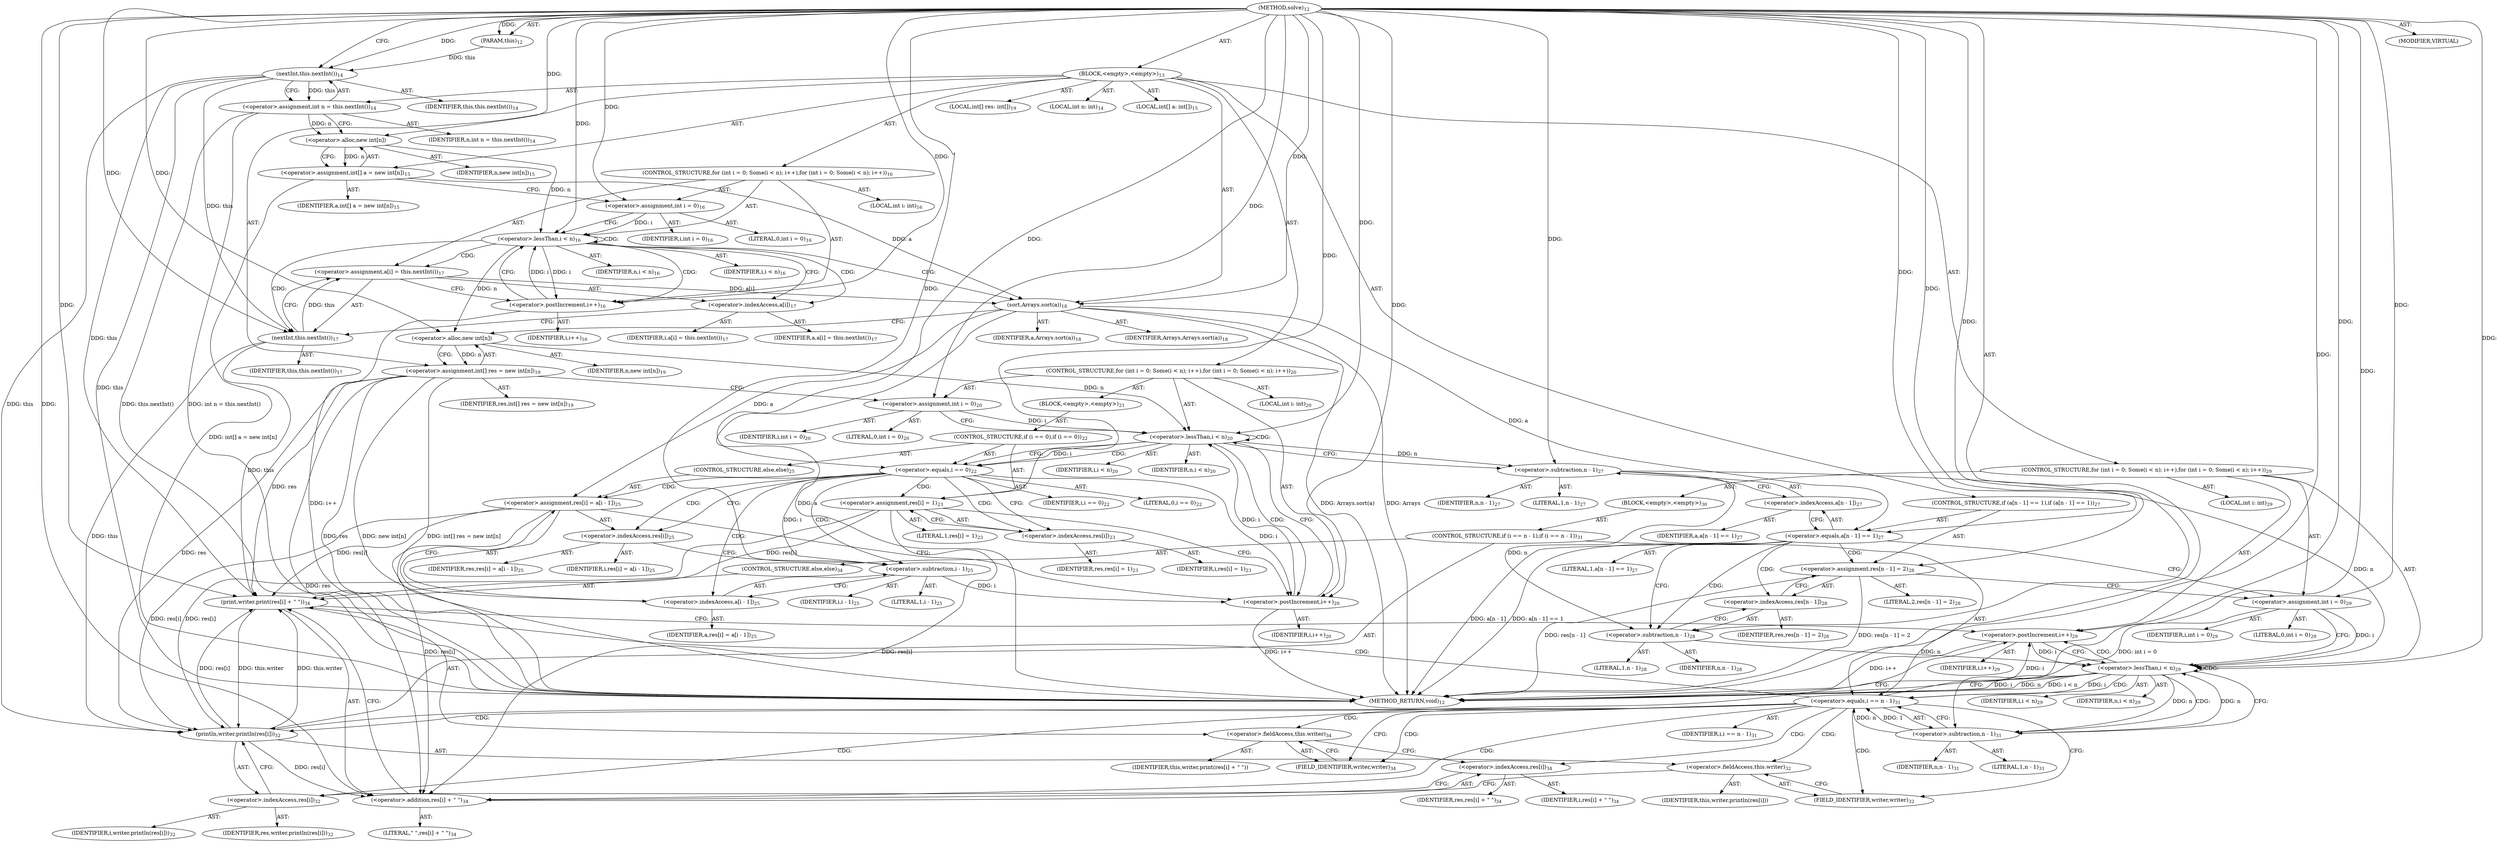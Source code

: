 digraph "solve" {  
"32" [label = <(METHOD,solve)<SUB>12</SUB>> ]
"4" [label = <(PARAM,this)<SUB>12</SUB>> ]
"33" [label = <(BLOCK,&lt;empty&gt;,&lt;empty&gt;)<SUB>13</SUB>> ]
"34" [label = <(LOCAL,int n: int)<SUB>14</SUB>> ]
"35" [label = <(&lt;operator&gt;.assignment,int n = this.nextInt())<SUB>14</SUB>> ]
"36" [label = <(IDENTIFIER,n,int n = this.nextInt())<SUB>14</SUB>> ]
"37" [label = <(nextInt,this.nextInt())<SUB>14</SUB>> ]
"3" [label = <(IDENTIFIER,this,this.nextInt())<SUB>14</SUB>> ]
"38" [label = <(LOCAL,int[] a: int[])<SUB>15</SUB>> ]
"39" [label = <(&lt;operator&gt;.assignment,int[] a = new int[n])<SUB>15</SUB>> ]
"40" [label = <(IDENTIFIER,a,int[] a = new int[n])<SUB>15</SUB>> ]
"41" [label = <(&lt;operator&gt;.alloc,new int[n])> ]
"42" [label = <(IDENTIFIER,n,new int[n])<SUB>15</SUB>> ]
"43" [label = <(CONTROL_STRUCTURE,for (int i = 0; Some(i &lt; n); i++),for (int i = 0; Some(i &lt; n); i++))<SUB>16</SUB>> ]
"44" [label = <(LOCAL,int i: int)<SUB>16</SUB>> ]
"45" [label = <(&lt;operator&gt;.assignment,int i = 0)<SUB>16</SUB>> ]
"46" [label = <(IDENTIFIER,i,int i = 0)<SUB>16</SUB>> ]
"47" [label = <(LITERAL,0,int i = 0)<SUB>16</SUB>> ]
"48" [label = <(&lt;operator&gt;.lessThan,i &lt; n)<SUB>16</SUB>> ]
"49" [label = <(IDENTIFIER,i,i &lt; n)<SUB>16</SUB>> ]
"50" [label = <(IDENTIFIER,n,i &lt; n)<SUB>16</SUB>> ]
"51" [label = <(&lt;operator&gt;.postIncrement,i++)<SUB>16</SUB>> ]
"52" [label = <(IDENTIFIER,i,i++)<SUB>16</SUB>> ]
"53" [label = <(&lt;operator&gt;.assignment,a[i] = this.nextInt())<SUB>17</SUB>> ]
"54" [label = <(&lt;operator&gt;.indexAccess,a[i])<SUB>17</SUB>> ]
"55" [label = <(IDENTIFIER,a,a[i] = this.nextInt())<SUB>17</SUB>> ]
"56" [label = <(IDENTIFIER,i,a[i] = this.nextInt())<SUB>17</SUB>> ]
"57" [label = <(nextInt,this.nextInt())<SUB>17</SUB>> ]
"5" [label = <(IDENTIFIER,this,this.nextInt())<SUB>17</SUB>> ]
"58" [label = <(sort,Arrays.sort(a))<SUB>18</SUB>> ]
"59" [label = <(IDENTIFIER,Arrays,Arrays.sort(a))<SUB>18</SUB>> ]
"60" [label = <(IDENTIFIER,a,Arrays.sort(a))<SUB>18</SUB>> ]
"61" [label = <(LOCAL,int[] res: int[])<SUB>19</SUB>> ]
"62" [label = <(&lt;operator&gt;.assignment,int[] res = new int[n])<SUB>19</SUB>> ]
"63" [label = <(IDENTIFIER,res,int[] res = new int[n])<SUB>19</SUB>> ]
"64" [label = <(&lt;operator&gt;.alloc,new int[n])> ]
"65" [label = <(IDENTIFIER,n,new int[n])<SUB>19</SUB>> ]
"66" [label = <(CONTROL_STRUCTURE,for (int i = 0; Some(i &lt; n); i++),for (int i = 0; Some(i &lt; n); i++))<SUB>20</SUB>> ]
"67" [label = <(LOCAL,int i: int)<SUB>20</SUB>> ]
"68" [label = <(&lt;operator&gt;.assignment,int i = 0)<SUB>20</SUB>> ]
"69" [label = <(IDENTIFIER,i,int i = 0)<SUB>20</SUB>> ]
"70" [label = <(LITERAL,0,int i = 0)<SUB>20</SUB>> ]
"71" [label = <(&lt;operator&gt;.lessThan,i &lt; n)<SUB>20</SUB>> ]
"72" [label = <(IDENTIFIER,i,i &lt; n)<SUB>20</SUB>> ]
"73" [label = <(IDENTIFIER,n,i &lt; n)<SUB>20</SUB>> ]
"74" [label = <(&lt;operator&gt;.postIncrement,i++)<SUB>20</SUB>> ]
"75" [label = <(IDENTIFIER,i,i++)<SUB>20</SUB>> ]
"76" [label = <(BLOCK,&lt;empty&gt;,&lt;empty&gt;)<SUB>21</SUB>> ]
"77" [label = <(CONTROL_STRUCTURE,if (i == 0),if (i == 0))<SUB>22</SUB>> ]
"78" [label = <(&lt;operator&gt;.equals,i == 0)<SUB>22</SUB>> ]
"79" [label = <(IDENTIFIER,i,i == 0)<SUB>22</SUB>> ]
"80" [label = <(LITERAL,0,i == 0)<SUB>22</SUB>> ]
"81" [label = <(&lt;operator&gt;.assignment,res[i] = 1)<SUB>23</SUB>> ]
"82" [label = <(&lt;operator&gt;.indexAccess,res[i])<SUB>23</SUB>> ]
"83" [label = <(IDENTIFIER,res,res[i] = 1)<SUB>23</SUB>> ]
"84" [label = <(IDENTIFIER,i,res[i] = 1)<SUB>23</SUB>> ]
"85" [label = <(LITERAL,1,res[i] = 1)<SUB>23</SUB>> ]
"86" [label = <(CONTROL_STRUCTURE,else,else)<SUB>25</SUB>> ]
"87" [label = <(&lt;operator&gt;.assignment,res[i] = a[i - 1])<SUB>25</SUB>> ]
"88" [label = <(&lt;operator&gt;.indexAccess,res[i])<SUB>25</SUB>> ]
"89" [label = <(IDENTIFIER,res,res[i] = a[i - 1])<SUB>25</SUB>> ]
"90" [label = <(IDENTIFIER,i,res[i] = a[i - 1])<SUB>25</SUB>> ]
"91" [label = <(&lt;operator&gt;.indexAccess,a[i - 1])<SUB>25</SUB>> ]
"92" [label = <(IDENTIFIER,a,res[i] = a[i - 1])<SUB>25</SUB>> ]
"93" [label = <(&lt;operator&gt;.subtraction,i - 1)<SUB>25</SUB>> ]
"94" [label = <(IDENTIFIER,i,i - 1)<SUB>25</SUB>> ]
"95" [label = <(LITERAL,1,i - 1)<SUB>25</SUB>> ]
"96" [label = <(CONTROL_STRUCTURE,if (a[n - 1] == 1),if (a[n - 1] == 1))<SUB>27</SUB>> ]
"97" [label = <(&lt;operator&gt;.equals,a[n - 1] == 1)<SUB>27</SUB>> ]
"98" [label = <(&lt;operator&gt;.indexAccess,a[n - 1])<SUB>27</SUB>> ]
"99" [label = <(IDENTIFIER,a,a[n - 1] == 1)<SUB>27</SUB>> ]
"100" [label = <(&lt;operator&gt;.subtraction,n - 1)<SUB>27</SUB>> ]
"101" [label = <(IDENTIFIER,n,n - 1)<SUB>27</SUB>> ]
"102" [label = <(LITERAL,1,n - 1)<SUB>27</SUB>> ]
"103" [label = <(LITERAL,1,a[n - 1] == 1)<SUB>27</SUB>> ]
"104" [label = <(&lt;operator&gt;.assignment,res[n - 1] = 2)<SUB>28</SUB>> ]
"105" [label = <(&lt;operator&gt;.indexAccess,res[n - 1])<SUB>28</SUB>> ]
"106" [label = <(IDENTIFIER,res,res[n - 1] = 2)<SUB>28</SUB>> ]
"107" [label = <(&lt;operator&gt;.subtraction,n - 1)<SUB>28</SUB>> ]
"108" [label = <(IDENTIFIER,n,n - 1)<SUB>28</SUB>> ]
"109" [label = <(LITERAL,1,n - 1)<SUB>28</SUB>> ]
"110" [label = <(LITERAL,2,res[n - 1] = 2)<SUB>28</SUB>> ]
"111" [label = <(CONTROL_STRUCTURE,for (int i = 0; Some(i &lt; n); i++),for (int i = 0; Some(i &lt; n); i++))<SUB>29</SUB>> ]
"112" [label = <(LOCAL,int i: int)<SUB>29</SUB>> ]
"113" [label = <(&lt;operator&gt;.assignment,int i = 0)<SUB>29</SUB>> ]
"114" [label = <(IDENTIFIER,i,int i = 0)<SUB>29</SUB>> ]
"115" [label = <(LITERAL,0,int i = 0)<SUB>29</SUB>> ]
"116" [label = <(&lt;operator&gt;.lessThan,i &lt; n)<SUB>29</SUB>> ]
"117" [label = <(IDENTIFIER,i,i &lt; n)<SUB>29</SUB>> ]
"118" [label = <(IDENTIFIER,n,i &lt; n)<SUB>29</SUB>> ]
"119" [label = <(&lt;operator&gt;.postIncrement,i++)<SUB>29</SUB>> ]
"120" [label = <(IDENTIFIER,i,i++)<SUB>29</SUB>> ]
"121" [label = <(BLOCK,&lt;empty&gt;,&lt;empty&gt;)<SUB>30</SUB>> ]
"122" [label = <(CONTROL_STRUCTURE,if (i == n - 1),if (i == n - 1))<SUB>31</SUB>> ]
"123" [label = <(&lt;operator&gt;.equals,i == n - 1)<SUB>31</SUB>> ]
"124" [label = <(IDENTIFIER,i,i == n - 1)<SUB>31</SUB>> ]
"125" [label = <(&lt;operator&gt;.subtraction,n - 1)<SUB>31</SUB>> ]
"126" [label = <(IDENTIFIER,n,n - 1)<SUB>31</SUB>> ]
"127" [label = <(LITERAL,1,n - 1)<SUB>31</SUB>> ]
"128" [label = <(println,writer.println(res[i]))<SUB>32</SUB>> ]
"129" [label = <(&lt;operator&gt;.fieldAccess,this.writer)<SUB>32</SUB>> ]
"130" [label = <(IDENTIFIER,this,writer.println(res[i]))> ]
"131" [label = <(FIELD_IDENTIFIER,writer,writer)<SUB>32</SUB>> ]
"132" [label = <(&lt;operator&gt;.indexAccess,res[i])<SUB>32</SUB>> ]
"133" [label = <(IDENTIFIER,res,writer.println(res[i]))<SUB>32</SUB>> ]
"134" [label = <(IDENTIFIER,i,writer.println(res[i]))<SUB>32</SUB>> ]
"135" [label = <(CONTROL_STRUCTURE,else,else)<SUB>34</SUB>> ]
"136" [label = <(print,writer.print(res[i] + &quot; &quot;))<SUB>34</SUB>> ]
"137" [label = <(&lt;operator&gt;.fieldAccess,this.writer)<SUB>34</SUB>> ]
"138" [label = <(IDENTIFIER,this,writer.print(res[i] + &quot; &quot;))> ]
"139" [label = <(FIELD_IDENTIFIER,writer,writer)<SUB>34</SUB>> ]
"140" [label = <(&lt;operator&gt;.addition,res[i] + &quot; &quot;)<SUB>34</SUB>> ]
"141" [label = <(&lt;operator&gt;.indexAccess,res[i])<SUB>34</SUB>> ]
"142" [label = <(IDENTIFIER,res,res[i] + &quot; &quot;)<SUB>34</SUB>> ]
"143" [label = <(IDENTIFIER,i,res[i] + &quot; &quot;)<SUB>34</SUB>> ]
"144" [label = <(LITERAL,&quot; &quot;,res[i] + &quot; &quot;)<SUB>34</SUB>> ]
"145" [label = <(MODIFIER,VIRTUAL)> ]
"146" [label = <(METHOD_RETURN,void)<SUB>12</SUB>> ]
  "32" -> "4"  [ label = "AST: "] 
  "32" -> "33"  [ label = "AST: "] 
  "32" -> "145"  [ label = "AST: "] 
  "32" -> "146"  [ label = "AST: "] 
  "33" -> "34"  [ label = "AST: "] 
  "33" -> "35"  [ label = "AST: "] 
  "33" -> "38"  [ label = "AST: "] 
  "33" -> "39"  [ label = "AST: "] 
  "33" -> "43"  [ label = "AST: "] 
  "33" -> "58"  [ label = "AST: "] 
  "33" -> "61"  [ label = "AST: "] 
  "33" -> "62"  [ label = "AST: "] 
  "33" -> "66"  [ label = "AST: "] 
  "33" -> "96"  [ label = "AST: "] 
  "33" -> "111"  [ label = "AST: "] 
  "35" -> "36"  [ label = "AST: "] 
  "35" -> "37"  [ label = "AST: "] 
  "37" -> "3"  [ label = "AST: "] 
  "39" -> "40"  [ label = "AST: "] 
  "39" -> "41"  [ label = "AST: "] 
  "41" -> "42"  [ label = "AST: "] 
  "43" -> "44"  [ label = "AST: "] 
  "43" -> "45"  [ label = "AST: "] 
  "43" -> "48"  [ label = "AST: "] 
  "43" -> "51"  [ label = "AST: "] 
  "43" -> "53"  [ label = "AST: "] 
  "45" -> "46"  [ label = "AST: "] 
  "45" -> "47"  [ label = "AST: "] 
  "48" -> "49"  [ label = "AST: "] 
  "48" -> "50"  [ label = "AST: "] 
  "51" -> "52"  [ label = "AST: "] 
  "53" -> "54"  [ label = "AST: "] 
  "53" -> "57"  [ label = "AST: "] 
  "54" -> "55"  [ label = "AST: "] 
  "54" -> "56"  [ label = "AST: "] 
  "57" -> "5"  [ label = "AST: "] 
  "58" -> "59"  [ label = "AST: "] 
  "58" -> "60"  [ label = "AST: "] 
  "62" -> "63"  [ label = "AST: "] 
  "62" -> "64"  [ label = "AST: "] 
  "64" -> "65"  [ label = "AST: "] 
  "66" -> "67"  [ label = "AST: "] 
  "66" -> "68"  [ label = "AST: "] 
  "66" -> "71"  [ label = "AST: "] 
  "66" -> "74"  [ label = "AST: "] 
  "66" -> "76"  [ label = "AST: "] 
  "68" -> "69"  [ label = "AST: "] 
  "68" -> "70"  [ label = "AST: "] 
  "71" -> "72"  [ label = "AST: "] 
  "71" -> "73"  [ label = "AST: "] 
  "74" -> "75"  [ label = "AST: "] 
  "76" -> "77"  [ label = "AST: "] 
  "77" -> "78"  [ label = "AST: "] 
  "77" -> "81"  [ label = "AST: "] 
  "77" -> "86"  [ label = "AST: "] 
  "78" -> "79"  [ label = "AST: "] 
  "78" -> "80"  [ label = "AST: "] 
  "81" -> "82"  [ label = "AST: "] 
  "81" -> "85"  [ label = "AST: "] 
  "82" -> "83"  [ label = "AST: "] 
  "82" -> "84"  [ label = "AST: "] 
  "86" -> "87"  [ label = "AST: "] 
  "87" -> "88"  [ label = "AST: "] 
  "87" -> "91"  [ label = "AST: "] 
  "88" -> "89"  [ label = "AST: "] 
  "88" -> "90"  [ label = "AST: "] 
  "91" -> "92"  [ label = "AST: "] 
  "91" -> "93"  [ label = "AST: "] 
  "93" -> "94"  [ label = "AST: "] 
  "93" -> "95"  [ label = "AST: "] 
  "96" -> "97"  [ label = "AST: "] 
  "96" -> "104"  [ label = "AST: "] 
  "97" -> "98"  [ label = "AST: "] 
  "97" -> "103"  [ label = "AST: "] 
  "98" -> "99"  [ label = "AST: "] 
  "98" -> "100"  [ label = "AST: "] 
  "100" -> "101"  [ label = "AST: "] 
  "100" -> "102"  [ label = "AST: "] 
  "104" -> "105"  [ label = "AST: "] 
  "104" -> "110"  [ label = "AST: "] 
  "105" -> "106"  [ label = "AST: "] 
  "105" -> "107"  [ label = "AST: "] 
  "107" -> "108"  [ label = "AST: "] 
  "107" -> "109"  [ label = "AST: "] 
  "111" -> "112"  [ label = "AST: "] 
  "111" -> "113"  [ label = "AST: "] 
  "111" -> "116"  [ label = "AST: "] 
  "111" -> "119"  [ label = "AST: "] 
  "111" -> "121"  [ label = "AST: "] 
  "113" -> "114"  [ label = "AST: "] 
  "113" -> "115"  [ label = "AST: "] 
  "116" -> "117"  [ label = "AST: "] 
  "116" -> "118"  [ label = "AST: "] 
  "119" -> "120"  [ label = "AST: "] 
  "121" -> "122"  [ label = "AST: "] 
  "122" -> "123"  [ label = "AST: "] 
  "122" -> "128"  [ label = "AST: "] 
  "122" -> "135"  [ label = "AST: "] 
  "123" -> "124"  [ label = "AST: "] 
  "123" -> "125"  [ label = "AST: "] 
  "125" -> "126"  [ label = "AST: "] 
  "125" -> "127"  [ label = "AST: "] 
  "128" -> "129"  [ label = "AST: "] 
  "128" -> "132"  [ label = "AST: "] 
  "129" -> "130"  [ label = "AST: "] 
  "129" -> "131"  [ label = "AST: "] 
  "132" -> "133"  [ label = "AST: "] 
  "132" -> "134"  [ label = "AST: "] 
  "135" -> "136"  [ label = "AST: "] 
  "136" -> "137"  [ label = "AST: "] 
  "136" -> "140"  [ label = "AST: "] 
  "137" -> "138"  [ label = "AST: "] 
  "137" -> "139"  [ label = "AST: "] 
  "140" -> "141"  [ label = "AST: "] 
  "140" -> "144"  [ label = "AST: "] 
  "141" -> "142"  [ label = "AST: "] 
  "141" -> "143"  [ label = "AST: "] 
  "35" -> "41"  [ label = "CFG: "] 
  "39" -> "45"  [ label = "CFG: "] 
  "58" -> "64"  [ label = "CFG: "] 
  "62" -> "68"  [ label = "CFG: "] 
  "37" -> "35"  [ label = "CFG: "] 
  "41" -> "39"  [ label = "CFG: "] 
  "45" -> "48"  [ label = "CFG: "] 
  "48" -> "54"  [ label = "CFG: "] 
  "48" -> "58"  [ label = "CFG: "] 
  "51" -> "48"  [ label = "CFG: "] 
  "53" -> "51"  [ label = "CFG: "] 
  "64" -> "62"  [ label = "CFG: "] 
  "68" -> "71"  [ label = "CFG: "] 
  "71" -> "78"  [ label = "CFG: "] 
  "71" -> "100"  [ label = "CFG: "] 
  "74" -> "71"  [ label = "CFG: "] 
  "97" -> "107"  [ label = "CFG: "] 
  "97" -> "113"  [ label = "CFG: "] 
  "104" -> "113"  [ label = "CFG: "] 
  "113" -> "116"  [ label = "CFG: "] 
  "116" -> "146"  [ label = "CFG: "] 
  "116" -> "125"  [ label = "CFG: "] 
  "119" -> "116"  [ label = "CFG: "] 
  "54" -> "57"  [ label = "CFG: "] 
  "57" -> "53"  [ label = "CFG: "] 
  "98" -> "97"  [ label = "CFG: "] 
  "105" -> "104"  [ label = "CFG: "] 
  "78" -> "82"  [ label = "CFG: "] 
  "78" -> "88"  [ label = "CFG: "] 
  "81" -> "74"  [ label = "CFG: "] 
  "100" -> "98"  [ label = "CFG: "] 
  "107" -> "105"  [ label = "CFG: "] 
  "123" -> "131"  [ label = "CFG: "] 
  "123" -> "139"  [ label = "CFG: "] 
  "128" -> "119"  [ label = "CFG: "] 
  "82" -> "81"  [ label = "CFG: "] 
  "87" -> "74"  [ label = "CFG: "] 
  "125" -> "123"  [ label = "CFG: "] 
  "129" -> "132"  [ label = "CFG: "] 
  "132" -> "128"  [ label = "CFG: "] 
  "136" -> "119"  [ label = "CFG: "] 
  "88" -> "93"  [ label = "CFG: "] 
  "91" -> "87"  [ label = "CFG: "] 
  "131" -> "129"  [ label = "CFG: "] 
  "137" -> "141"  [ label = "CFG: "] 
  "140" -> "136"  [ label = "CFG: "] 
  "93" -> "91"  [ label = "CFG: "] 
  "139" -> "137"  [ label = "CFG: "] 
  "141" -> "140"  [ label = "CFG: "] 
  "32" -> "37"  [ label = "CFG: "] 
  "37" -> "146"  [ label = "DDG: this"] 
  "35" -> "146"  [ label = "DDG: this.nextInt()"] 
  "35" -> "146"  [ label = "DDG: int n = this.nextInt()"] 
  "39" -> "146"  [ label = "DDG: int[] a = new int[n]"] 
  "58" -> "146"  [ label = "DDG: a"] 
  "58" -> "146"  [ label = "DDG: Arrays.sort(a)"] 
  "62" -> "146"  [ label = "DDG: res"] 
  "62" -> "146"  [ label = "DDG: new int[n]"] 
  "62" -> "146"  [ label = "DDG: int[] res = new int[n]"] 
  "97" -> "146"  [ label = "DDG: a[n - 1]"] 
  "97" -> "146"  [ label = "DDG: a[n - 1] == 1"] 
  "104" -> "146"  [ label = "DDG: res[n - 1]"] 
  "104" -> "146"  [ label = "DDG: res[n - 1] = 2"] 
  "113" -> "146"  [ label = "DDG: int i = 0"] 
  "116" -> "146"  [ label = "DDG: i"] 
  "116" -> "146"  [ label = "DDG: n"] 
  "116" -> "146"  [ label = "DDG: i &lt; n"] 
  "119" -> "146"  [ label = "DDG: i++"] 
  "74" -> "146"  [ label = "DDG: i++"] 
  "51" -> "146"  [ label = "DDG: i++"] 
  "58" -> "146"  [ label = "DDG: Arrays"] 
  "32" -> "4"  [ label = "DDG: "] 
  "37" -> "35"  [ label = "DDG: this"] 
  "41" -> "39"  [ label = "DDG: n"] 
  "64" -> "62"  [ label = "DDG: n"] 
  "32" -> "45"  [ label = "DDG: "] 
  "57" -> "53"  [ label = "DDG: this"] 
  "32" -> "58"  [ label = "DDG: "] 
  "39" -> "58"  [ label = "DDG: a"] 
  "53" -> "58"  [ label = "DDG: a[i]"] 
  "32" -> "68"  [ label = "DDG: "] 
  "32" -> "104"  [ label = "DDG: "] 
  "32" -> "113"  [ label = "DDG: "] 
  "4" -> "37"  [ label = "DDG: this"] 
  "32" -> "37"  [ label = "DDG: "] 
  "35" -> "41"  [ label = "DDG: n"] 
  "32" -> "41"  [ label = "DDG: "] 
  "45" -> "48"  [ label = "DDG: i"] 
  "51" -> "48"  [ label = "DDG: i"] 
  "32" -> "48"  [ label = "DDG: "] 
  "41" -> "48"  [ label = "DDG: n"] 
  "48" -> "51"  [ label = "DDG: i"] 
  "32" -> "51"  [ label = "DDG: "] 
  "48" -> "64"  [ label = "DDG: n"] 
  "32" -> "64"  [ label = "DDG: "] 
  "68" -> "71"  [ label = "DDG: i"] 
  "74" -> "71"  [ label = "DDG: i"] 
  "32" -> "71"  [ label = "DDG: "] 
  "64" -> "71"  [ label = "DDG: n"] 
  "78" -> "74"  [ label = "DDG: i"] 
  "93" -> "74"  [ label = "DDG: i"] 
  "32" -> "74"  [ label = "DDG: "] 
  "58" -> "97"  [ label = "DDG: a"] 
  "32" -> "97"  [ label = "DDG: "] 
  "113" -> "116"  [ label = "DDG: i"] 
  "119" -> "116"  [ label = "DDG: i"] 
  "32" -> "116"  [ label = "DDG: "] 
  "100" -> "116"  [ label = "DDG: n"] 
  "107" -> "116"  [ label = "DDG: n"] 
  "125" -> "116"  [ label = "DDG: n"] 
  "123" -> "119"  [ label = "DDG: i"] 
  "32" -> "119"  [ label = "DDG: "] 
  "37" -> "57"  [ label = "DDG: this"] 
  "32" -> "57"  [ label = "DDG: "] 
  "32" -> "81"  [ label = "DDG: "] 
  "71" -> "78"  [ label = "DDG: i"] 
  "32" -> "78"  [ label = "DDG: "] 
  "58" -> "87"  [ label = "DDG: a"] 
  "71" -> "100"  [ label = "DDG: n"] 
  "32" -> "100"  [ label = "DDG: "] 
  "100" -> "107"  [ label = "DDG: n"] 
  "32" -> "107"  [ label = "DDG: "] 
  "116" -> "123"  [ label = "DDG: i"] 
  "32" -> "123"  [ label = "DDG: "] 
  "125" -> "123"  [ label = "DDG: n"] 
  "125" -> "123"  [ label = "DDG: 1"] 
  "37" -> "128"  [ label = "DDG: this"] 
  "136" -> "128"  [ label = "DDG: this.writer"] 
  "57" -> "128"  [ label = "DDG: this"] 
  "62" -> "128"  [ label = "DDG: res"] 
  "87" -> "128"  [ label = "DDG: res[i]"] 
  "81" -> "128"  [ label = "DDG: res[i]"] 
  "116" -> "125"  [ label = "DDG: n"] 
  "32" -> "125"  [ label = "DDG: "] 
  "37" -> "136"  [ label = "DDG: this"] 
  "128" -> "136"  [ label = "DDG: this.writer"] 
  "57" -> "136"  [ label = "DDG: this"] 
  "62" -> "136"  [ label = "DDG: res"] 
  "128" -> "136"  [ label = "DDG: res[i]"] 
  "87" -> "136"  [ label = "DDG: res[i]"] 
  "81" -> "136"  [ label = "DDG: res[i]"] 
  "32" -> "136"  [ label = "DDG: "] 
  "62" -> "140"  [ label = "DDG: res"] 
  "128" -> "140"  [ label = "DDG: res[i]"] 
  "87" -> "140"  [ label = "DDG: res[i]"] 
  "81" -> "140"  [ label = "DDG: res[i]"] 
  "32" -> "140"  [ label = "DDG: "] 
  "78" -> "93"  [ label = "DDG: i"] 
  "32" -> "93"  [ label = "DDG: "] 
  "48" -> "48"  [ label = "CDG: "] 
  "48" -> "51"  [ label = "CDG: "] 
  "48" -> "57"  [ label = "CDG: "] 
  "48" -> "54"  [ label = "CDG: "] 
  "48" -> "53"  [ label = "CDG: "] 
  "71" -> "74"  [ label = "CDG: "] 
  "71" -> "71"  [ label = "CDG: "] 
  "71" -> "78"  [ label = "CDG: "] 
  "97" -> "107"  [ label = "CDG: "] 
  "97" -> "104"  [ label = "CDG: "] 
  "97" -> "105"  [ label = "CDG: "] 
  "116" -> "116"  [ label = "CDG: "] 
  "116" -> "119"  [ label = "CDG: "] 
  "116" -> "123"  [ label = "CDG: "] 
  "116" -> "125"  [ label = "CDG: "] 
  "78" -> "81"  [ label = "CDG: "] 
  "78" -> "87"  [ label = "CDG: "] 
  "78" -> "91"  [ label = "CDG: "] 
  "78" -> "82"  [ label = "CDG: "] 
  "78" -> "93"  [ label = "CDG: "] 
  "78" -> "88"  [ label = "CDG: "] 
  "123" -> "141"  [ label = "CDG: "] 
  "123" -> "136"  [ label = "CDG: "] 
  "123" -> "128"  [ label = "CDG: "] 
  "123" -> "131"  [ label = "CDG: "] 
  "123" -> "132"  [ label = "CDG: "] 
  "123" -> "129"  [ label = "CDG: "] 
  "123" -> "140"  [ label = "CDG: "] 
  "123" -> "137"  [ label = "CDG: "] 
  "123" -> "139"  [ label = "CDG: "] 
}
